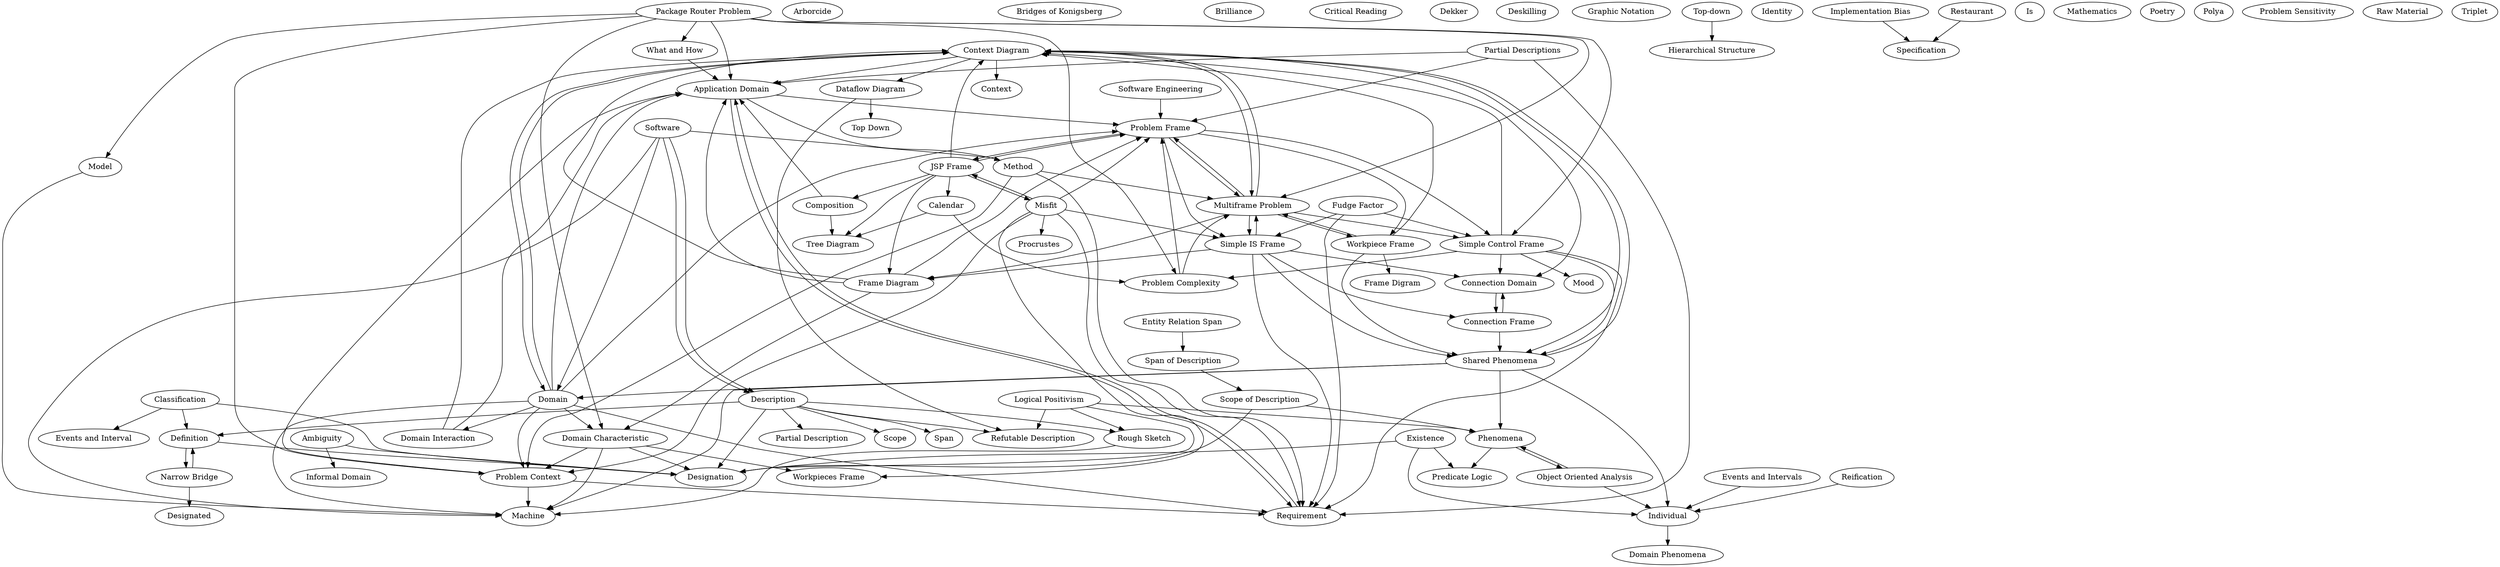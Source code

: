 digraph { 
  Ambiguity -> "Informal Domain";
  Ambiguity -> "Designation";
  "Application Domain" -> "Problem Frame";
  "Application Domain" -> "Method";
  "Application Domain" -> "Requirement";
  "Arborcide";
  "Bridges of Konigsberg";
  "Brilliance";
  "Calendar" -> "Problem Complexity";
  "Calendar" -> "Tree Diagram";
  "Classification" -> "Designation";
  "Classification" -> "Events and Interval";
  "Classification" -> "Definition";
  "Composition" -> "Application Domain";
  "Composition" -> "Tree Diagram";
  "Connection Domain" -> "Connection Frame";
  "Connection Frame" -> "Shared Phenomena";
  "Connection Frame" -> "Connection Domain";
   "Context Diagram" -> "Dataflow Diagram";
   "Context Diagram" -> "Application Domain";
   "Context Diagram" -> "Domain";
   "Context Diagram" -> "Context", "Multiframe Problem", "Shared Phenomena", "Connection Domain";
   "Critical Reading";
   "Dataflow Diagram" -> "Refutable Description", "Top Down";
   "Definition" -> "Designation";
   "Definition" -> "Narrow Bridge";
   "Dekker";
   "Description" -> "Designation", "Rough Sketch", "Refutable Description", "Definition", "Partial Description", "Scope", "Span";
   "Designation";
   "Deskilling";
   "Domain Characteristic" -> "Problem Context", "Machine", "Designation", "Workpieces Frame";
   "Domain Interaction" -> "Application Domain", "Context Diagram";
   "Domain" -> "Problem Context", "Machine", "Application Domain", "Requirement", "Context Diagram", "Domain Characteristic", "Domain Interaction", "Problem Frame";
   "Entity Relation Span" -> "Span of Description";
   "Events and Intervals" -> "Individual";
   "Existence" -> "Predicate Logic", "Designation", "Individual";
   "Frame Diagram" -> "Context Diagram", "Application Domain", "Problem Frame", "Domain Characteristic";
   "Fudge Factor" -> "Simple IS Frame", "Requirement", "Simple Control Frame";
   "Graphic Notation";
   "Hierarchical Structure";
   "Identity";
   "Implementation Bias" -> "Specification";
   "Individual" -> "Domain Phenomena";
   "Informal Domain";
   "Is";
   "JSP Frame" -> "Problem Frame", "Frame Diagram", "Context Diagram", "Tree Diagram", "Composition", "Misfit", "Calendar";
   "Logical Positivism" -> "Designation", "Phenomena", "Rough Sketch", "Refutable Description";
   "Machine";
   "Mathematics";
   "Method" -> "Multiframe Problem", "Problem Context", "Requirement";
   "Misfit" -> "Problem Frame", "Procrustes", "Workpieces Frame", "Problem Context", "Requirement", "Simple IS Frame", "JSP Frame"
   "Model" -> "Machine"
   "Mood"
   "Multiframe Problem" -> "Problem Frame" , "Context Diagram" , "Workpiece Frame", "Simple IS Frame", "Simple Control Frame", "Frame Diagram"
   "Narrow Bridge" -> "Definition", "Designated"
   "Object Oriented Analysis" -> "Phenomena" , "Individual"
   "Package Router Problem" -> "Application Domain", "Problem Context", "What and How", "Multiframe Problem", "Problem Complexity", "Simple Control Frame", "Domain Characteristic", "Model"
   "Partial Descriptions" -> "Application Domain", "Requirement", "Problem Frame";
   "Phenomena" -> "Object Oriented Analysis", "Predicate Logic";
   "Poetry";
   "Polya";
   "Predicate Logic";
   "Problem Complexity" -> "Multiframe Problem", "Problem Frame"
   "Problem Context" -> "Application Domain", "Requirement", "Machine";
   "Problem Frame" -> "Workpiece Frame", "Simple IS Frame", "Simple Control Frame", "JSP Frame", "Multiframe Problem";
   "Problem Sensitivity";
   "Procrustes";
   "Raw Material";
   "Refutable Description";
   "Reification" -> "Individual"
   "Requirement" -> "Application Domain";
   "Restaurant" -> "Specification";
   "Rough Sketch" -> "Machine";
   "Scope of Description" -> "Designation", "Phenomena";
   "Shared Phenomena" -> "Phenomena", "Individual", "Domain", "Context Diagram", "Machine";
   "Simple Control Frame" -> "Shared Phenomena", "Connection Domain", "Requirement", "Problem Complexity", "Context Diagram", "Mood";
   "Simple IS Frame" -> "Frame Diagram", "Requirement", "Shared Phenomena", "Multiframe Problem", "Connection Domain", "Connection Frame";
   "Software" -> "Description", "Machine", "Description", "Domain", "Method";
   "Software Engineering" -> "Problem Frame";
   "Span of Description" -> "Scope of Description";
   "Specification";
   "Top-down" -> "Hierarchical Structure";
   "Tree Diagram";
   "Triplet";
   "What and How" -> "Application Domain";
   "Workpiece Frame" -> "Shared Phenomena", "Context Diagram", "Frame Digram", "Multiframe Problem";






}
